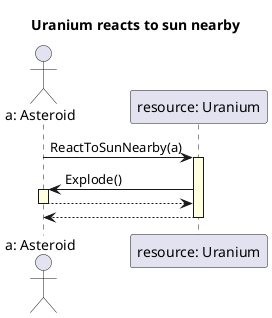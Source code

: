 @startuml Uranium explodes
skinparam SequenceLifeLineBackgroundColor LightYellow

title Uranium reacts to sun nearby

actor "a: Asteroid" as a
participant "resource: Uranium" as res

a -> res ++: ReactToSunNearby(a)
    res -> a ++: Explode()
    a --> res --
res --> a --

@enduml